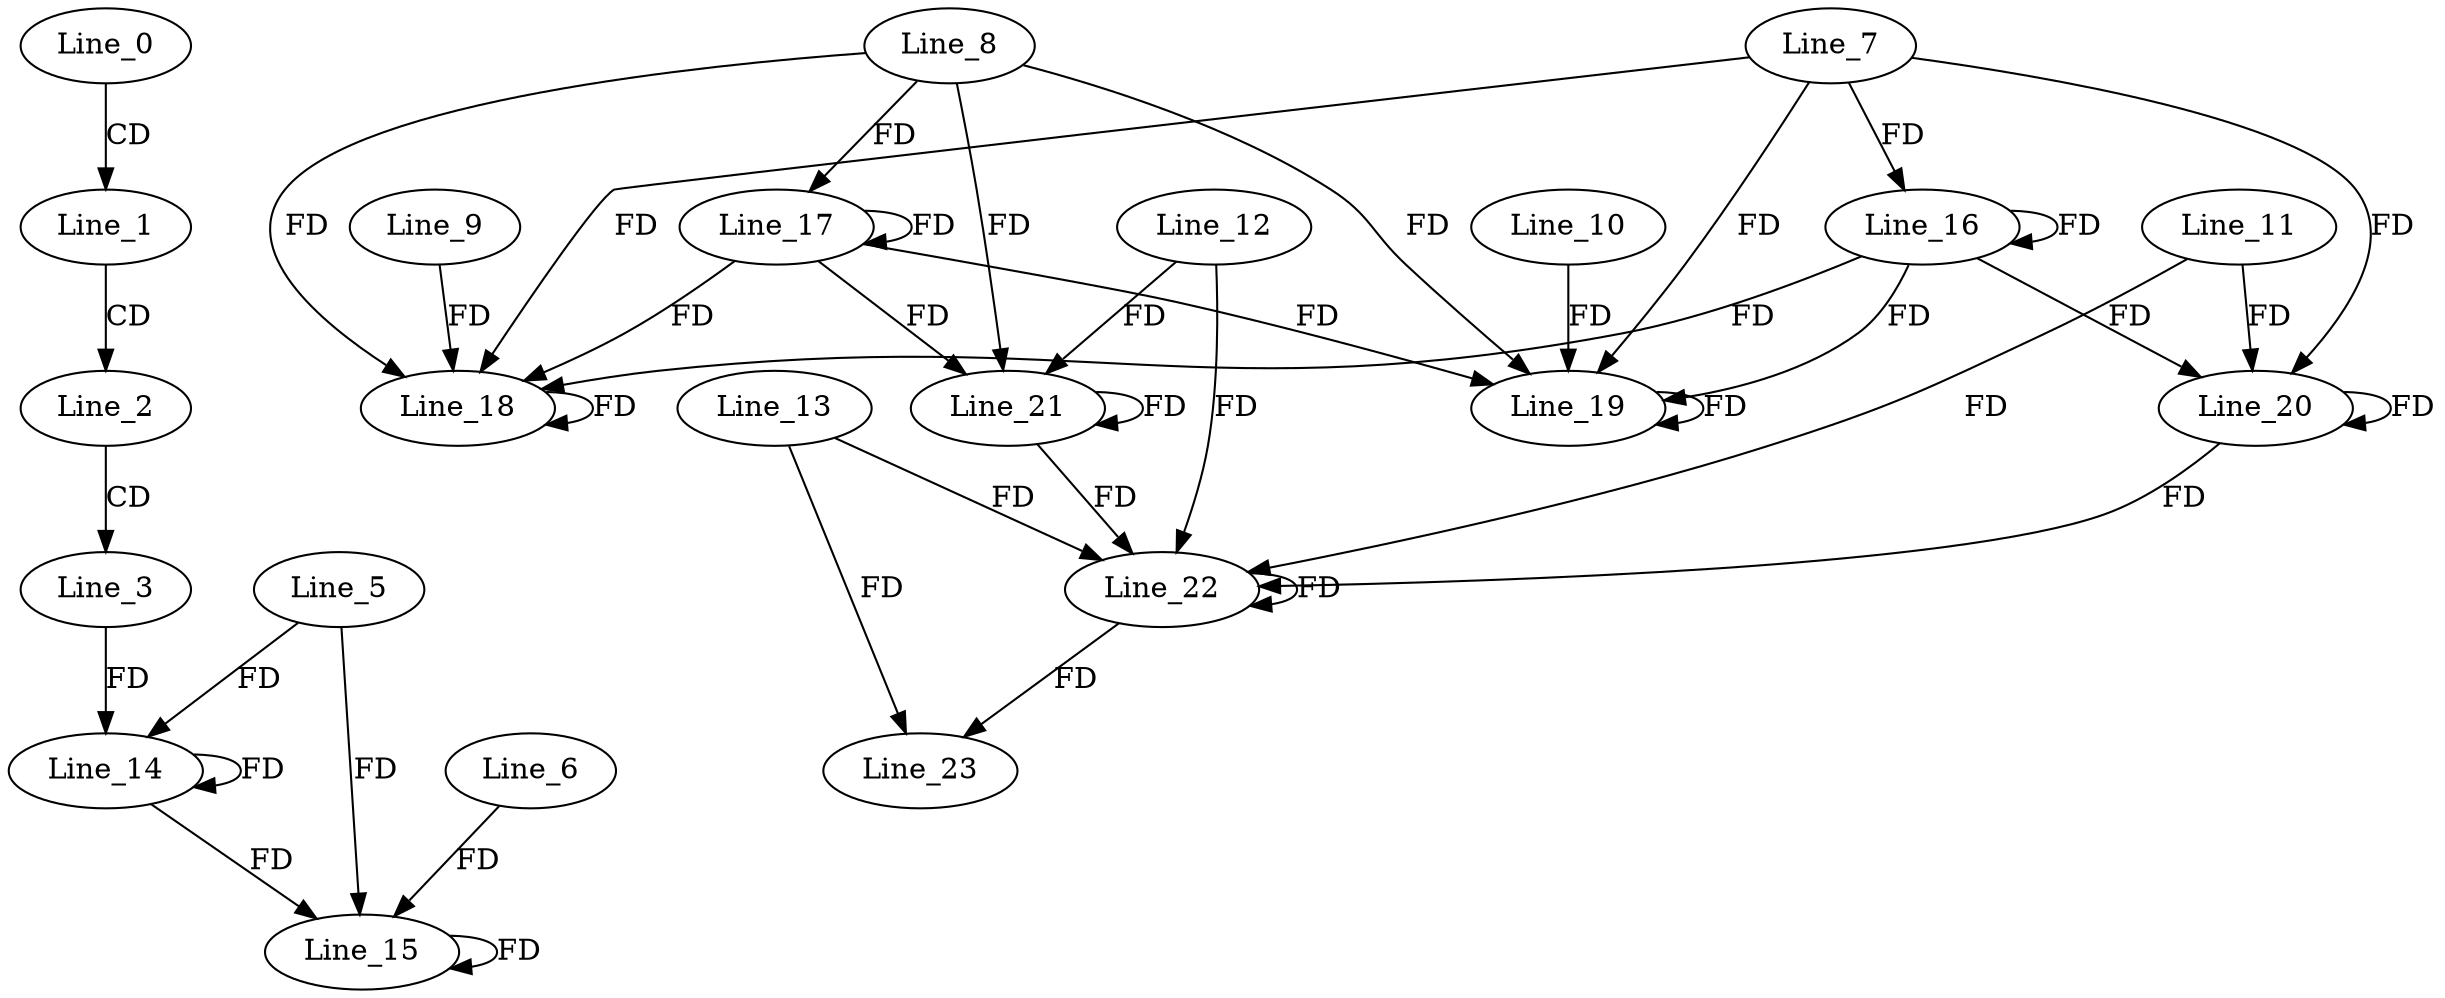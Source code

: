 digraph G {
  Line_0;
  Line_1;
  Line_2;
  Line_3;
  Line_5;
  Line_14;
  Line_14;
  Line_6;
  Line_15;
  Line_15;
  Line_7;
  Line_16;
  Line_16;
  Line_8;
  Line_17;
  Line_17;
  Line_9;
  Line_18;
  Line_10;
  Line_19;
  Line_11;
  Line_20;
  Line_12;
  Line_21;
  Line_13;
  Line_22;
  Line_23;
  Line_0 -> Line_1 [ label="CD" ];
  Line_1 -> Line_2 [ label="CD" ];
  Line_2 -> Line_3 [ label="CD" ];
  Line_5 -> Line_14 [ label="FD" ];
  Line_14 -> Line_14 [ label="FD" ];
  Line_3 -> Line_14 [ label="FD" ];
  Line_6 -> Line_15 [ label="FD" ];
  Line_15 -> Line_15 [ label="FD" ];
  Line_5 -> Line_15 [ label="FD" ];
  Line_14 -> Line_15 [ label="FD" ];
  Line_7 -> Line_16 [ label="FD" ];
  Line_16 -> Line_16 [ label="FD" ];
  Line_8 -> Line_17 [ label="FD" ];
  Line_17 -> Line_17 [ label="FD" ];
  Line_9 -> Line_18 [ label="FD" ];
  Line_18 -> Line_18 [ label="FD" ];
  Line_7 -> Line_18 [ label="FD" ];
  Line_16 -> Line_18 [ label="FD" ];
  Line_8 -> Line_18 [ label="FD" ];
  Line_17 -> Line_18 [ label="FD" ];
  Line_10 -> Line_19 [ label="FD" ];
  Line_19 -> Line_19 [ label="FD" ];
  Line_7 -> Line_19 [ label="FD" ];
  Line_16 -> Line_19 [ label="FD" ];
  Line_8 -> Line_19 [ label="FD" ];
  Line_17 -> Line_19 [ label="FD" ];
  Line_11 -> Line_20 [ label="FD" ];
  Line_20 -> Line_20 [ label="FD" ];
  Line_7 -> Line_20 [ label="FD" ];
  Line_16 -> Line_20 [ label="FD" ];
  Line_12 -> Line_21 [ label="FD" ];
  Line_21 -> Line_21 [ label="FD" ];
  Line_8 -> Line_21 [ label="FD" ];
  Line_17 -> Line_21 [ label="FD" ];
  Line_13 -> Line_22 [ label="FD" ];
  Line_22 -> Line_22 [ label="FD" ];
  Line_11 -> Line_22 [ label="FD" ];
  Line_20 -> Line_22 [ label="FD" ];
  Line_12 -> Line_22 [ label="FD" ];
  Line_21 -> Line_22 [ label="FD" ];
  Line_13 -> Line_23 [ label="FD" ];
  Line_22 -> Line_23 [ label="FD" ];
}
